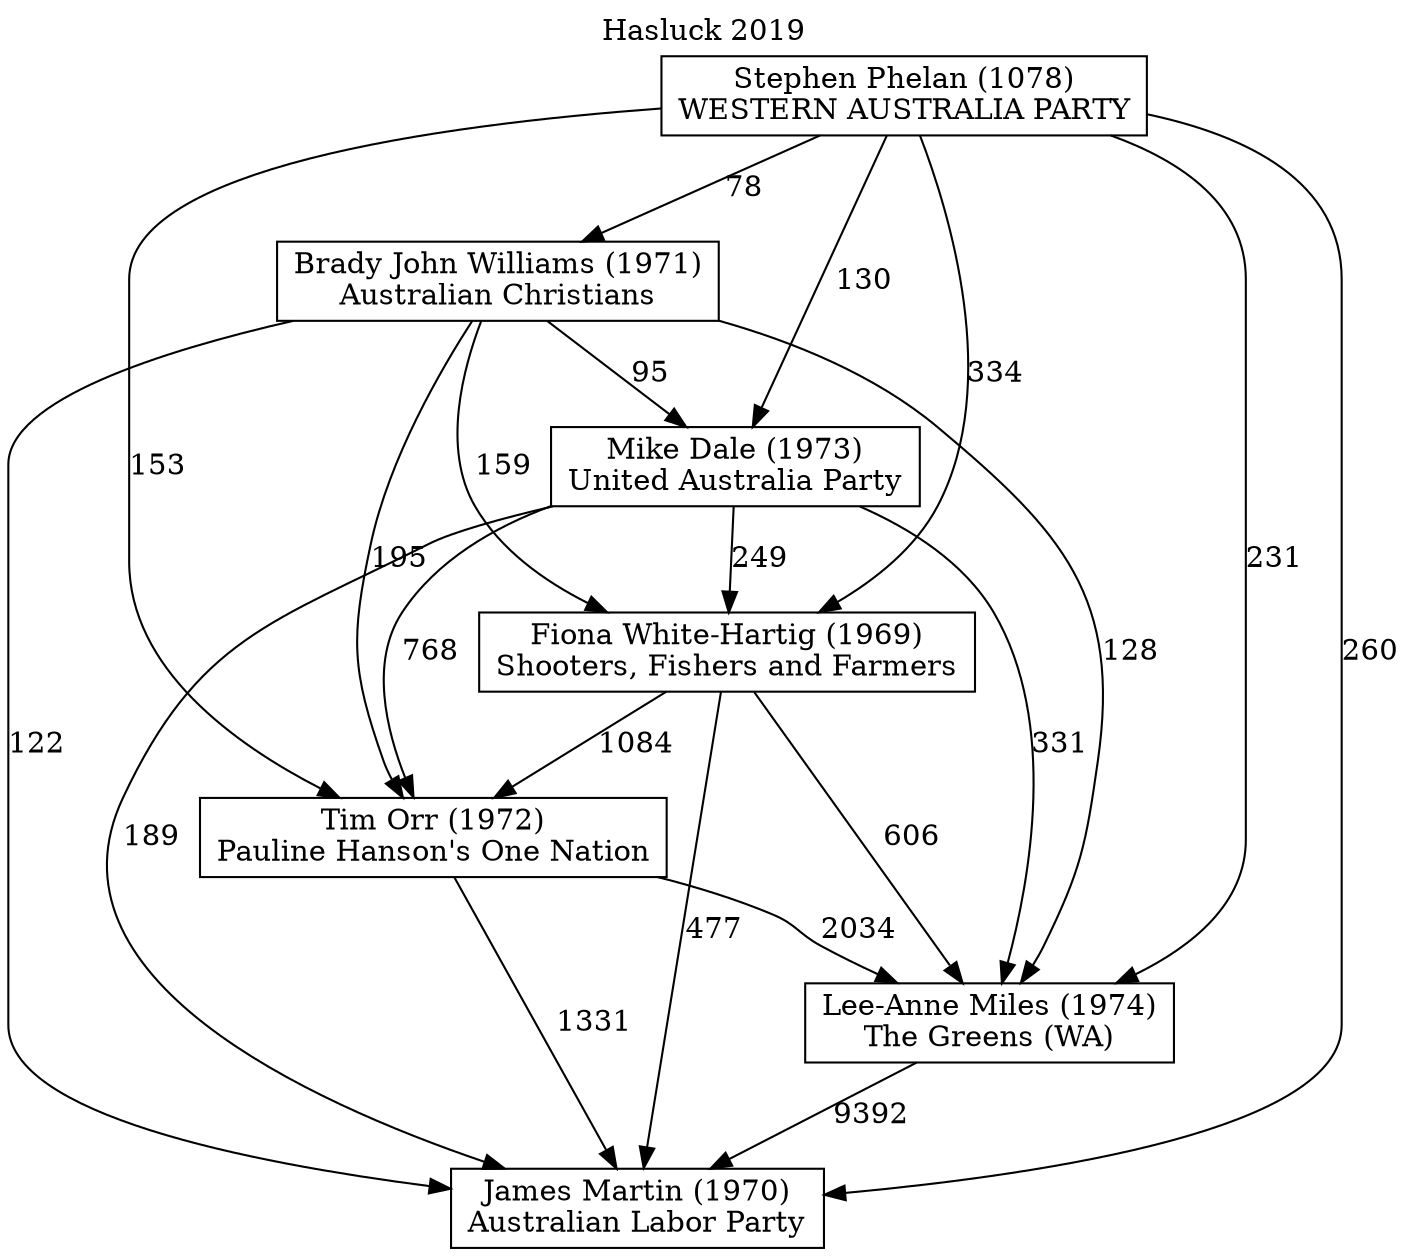 // House preference flow
digraph "James Martin (1970)_Hasluck_2019" {
	graph [label="Hasluck 2019" labelloc=t mclimit=10]
	node [shape=box]
	"Brady John Williams (1971)" [label="Brady John Williams (1971)
Australian Christians"]
	"Fiona White-Hartig (1969)" [label="Fiona White-Hartig (1969)
Shooters, Fishers and Farmers"]
	"James Martin (1970)" [label="James Martin (1970)
Australian Labor Party"]
	"Lee-Anne Miles (1974)" [label="Lee-Anne Miles (1974)
The Greens (WA)"]
	"Mike Dale (1973)" [label="Mike Dale (1973)
United Australia Party"]
	"Stephen Phelan (1078)" [label="Stephen Phelan (1078)
WESTERN AUSTRALIA PARTY"]
	"Tim Orr (1972)" [label="Tim Orr (1972)
Pauline Hanson's One Nation"]
	"Brady John Williams (1971)" -> "Fiona White-Hartig (1969)" [label=159]
	"Brady John Williams (1971)" -> "James Martin (1970)" [label=122]
	"Brady John Williams (1971)" -> "Lee-Anne Miles (1974)" [label=128]
	"Brady John Williams (1971)" -> "Mike Dale (1973)" [label=95]
	"Brady John Williams (1971)" -> "Tim Orr (1972)" [label=195]
	"Fiona White-Hartig (1969)" -> "James Martin (1970)" [label=477]
	"Fiona White-Hartig (1969)" -> "Lee-Anne Miles (1974)" [label=606]
	"Fiona White-Hartig (1969)" -> "Tim Orr (1972)" [label=1084]
	"Lee-Anne Miles (1974)" -> "James Martin (1970)" [label=9392]
	"Mike Dale (1973)" -> "Fiona White-Hartig (1969)" [label=249]
	"Mike Dale (1973)" -> "James Martin (1970)" [label=189]
	"Mike Dale (1973)" -> "Lee-Anne Miles (1974)" [label=331]
	"Mike Dale (1973)" -> "Tim Orr (1972)" [label=768]
	"Stephen Phelan (1078)" -> "Brady John Williams (1971)" [label=78]
	"Stephen Phelan (1078)" -> "Fiona White-Hartig (1969)" [label=334]
	"Stephen Phelan (1078)" -> "James Martin (1970)" [label=260]
	"Stephen Phelan (1078)" -> "Lee-Anne Miles (1974)" [label=231]
	"Stephen Phelan (1078)" -> "Mike Dale (1973)" [label=130]
	"Stephen Phelan (1078)" -> "Tim Orr (1972)" [label=153]
	"Tim Orr (1972)" -> "James Martin (1970)" [label=1331]
	"Tim Orr (1972)" -> "Lee-Anne Miles (1974)" [label=2034]
}
